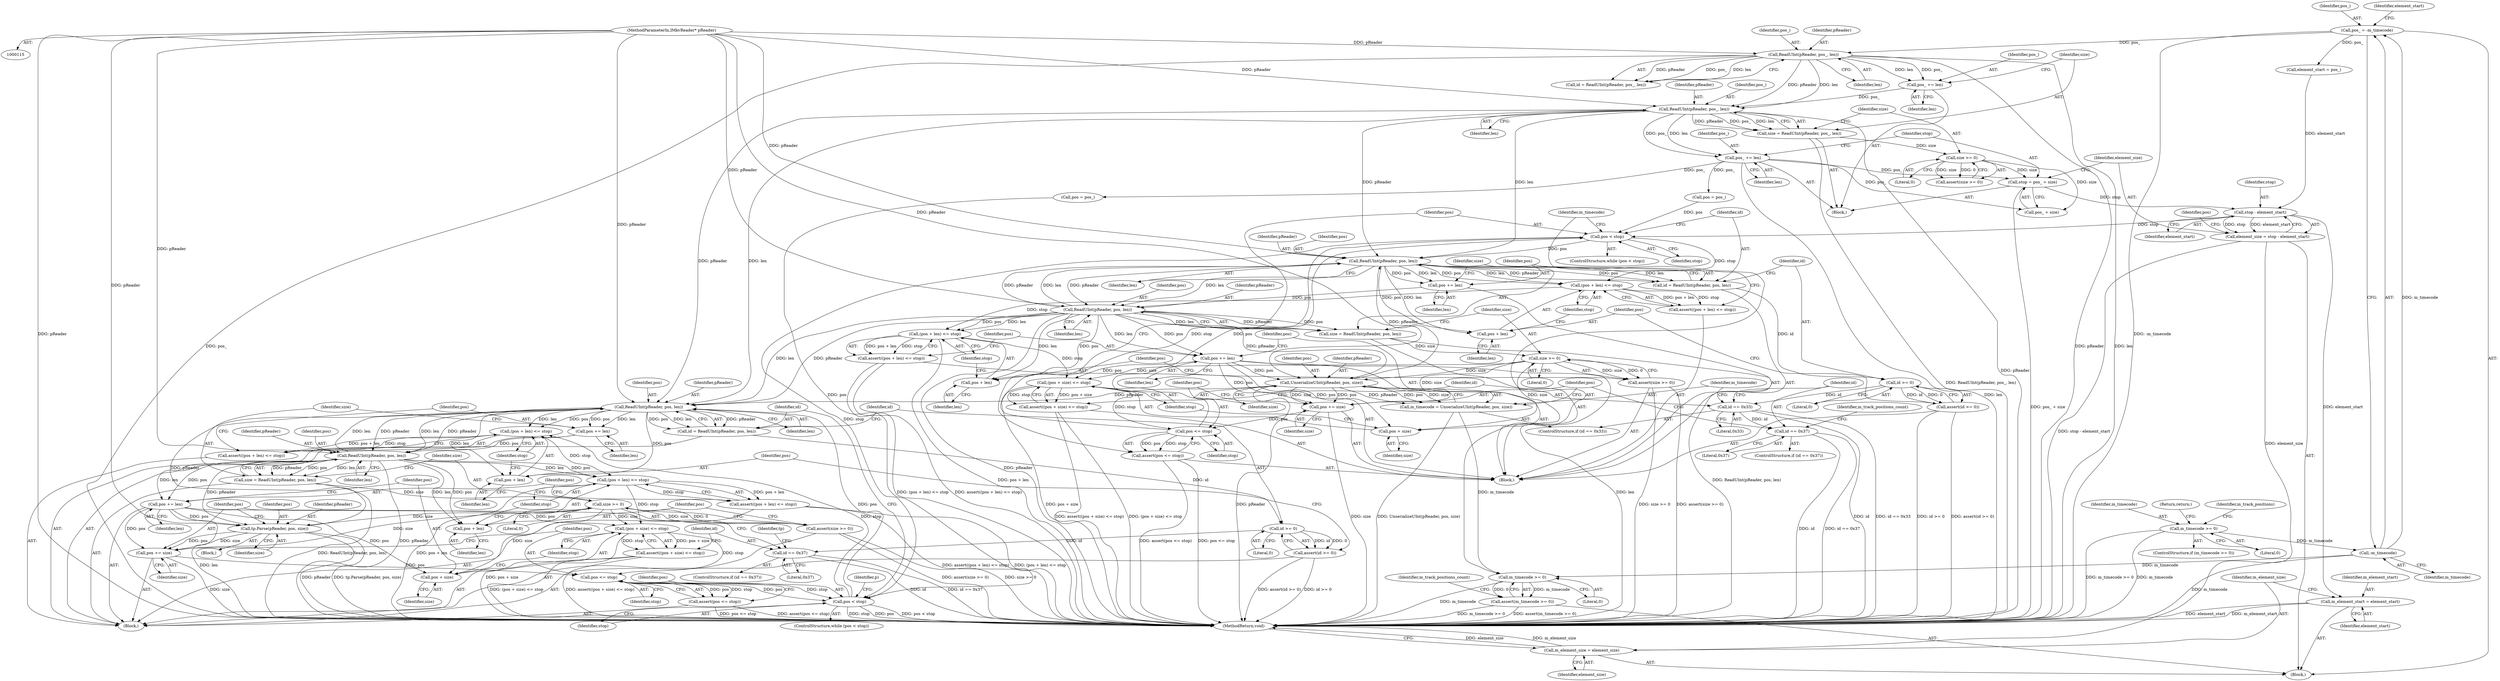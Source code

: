 digraph "1_Android_04839626ed859623901ebd3a5fd483982186b59d_157@integer" {
"1000176" [label="(Call,stop = pos_ + size)"];
"1000173" [label="(Call,pos_ += len)"];
"1000165" [label="(Call,ReadUInt(pReader, pos_, len))"];
"1000146" [label="(Call,ReadUInt(pReader, pos_, len))"];
"1000116" [label="(MethodParameterIn,IMkvReader* pReader)"];
"1000132" [label="(Call,pos_ = -m_timecode)"];
"1000134" [label="(Call,-m_timecode)"];
"1000119" [label="(Call,m_timecode >= 0)"];
"1000159" [label="(Call,pos_ += len)"];
"1000170" [label="(Call,size >= 0)"];
"1000163" [label="(Call,size = ReadUInt(pReader, pos_, len))"];
"1000184" [label="(Call,stop - element_start)"];
"1000182" [label="(Call,element_size = stop - element_start)"];
"1000370" [label="(Call,m_element_size = element_size)"];
"1000192" [label="(Call,pos < stop)"];
"1000200" [label="(Call,ReadUInt(pReader, pos, len))"];
"1000198" [label="(Call,id = ReadUInt(pReader, pos, len))"];
"1000205" [label="(Call,id >= 0)"];
"1000204" [label="(Call,assert(id >= 0))"];
"1000244" [label="(Call,id == 0x33)"];
"1000255" [label="(Call,id == 0x37)"];
"1000209" [label="(Call,(pos + len) <= stop)"];
"1000208" [label="(Call,assert((pos + len) <= stop))"];
"1000229" [label="(Call,(pos + len) <= stop)"];
"1000228" [label="(Call,assert((pos + len) <= stop))"];
"1000238" [label="(Call,(pos + size) <= stop)"];
"1000237" [label="(Call,assert((pos + size) <= stop))"];
"1000264" [label="(Call,pos <= stop)"];
"1000263" [label="(Call,assert(pos <= stop))"];
"1000210" [label="(Call,pos + len)"];
"1000214" [label="(Call,pos += len)"];
"1000220" [label="(Call,ReadUInt(pReader, pos, len))"];
"1000218" [label="(Call,size = ReadUInt(pReader, pos, len))"];
"1000225" [label="(Call,size >= 0)"];
"1000224" [label="(Call,assert(size >= 0))"];
"1000239" [label="(Call,pos + size)"];
"1000249" [label="(Call,UnserializeUInt(pReader, pos, size))"];
"1000247" [label="(Call,m_timecode = UnserializeUInt(pReader, pos, size))"];
"1000268" [label="(Call,m_timecode >= 0)"];
"1000267" [label="(Call,assert(m_timecode >= 0))"];
"1000260" [label="(Call,pos += size)"];
"1000295" [label="(Call,ReadUInt(pReader, pos, len))"];
"1000293" [label="(Call,id = ReadUInt(pReader, pos, len))"];
"1000300" [label="(Call,id >= 0)"];
"1000299" [label="(Call,assert(id >= 0))"];
"1000339" [label="(Call,id == 0x37)"];
"1000304" [label="(Call,(pos + len) <= stop)"];
"1000303" [label="(Call,assert((pos + len) <= stop))"];
"1000324" [label="(Call,(pos + len) <= stop)"];
"1000323" [label="(Call,assert((pos + len) <= stop))"];
"1000333" [label="(Call,(pos + size) <= stop)"];
"1000332" [label="(Call,assert((pos + size) <= stop))"];
"1000357" [label="(Call,pos <= stop)"];
"1000287" [label="(Call,pos < stop)"];
"1000356" [label="(Call,assert(pos <= stop))"];
"1000305" [label="(Call,pos + len)"];
"1000309" [label="(Call,pos += len)"];
"1000315" [label="(Call,ReadUInt(pReader, pos, len))"];
"1000313" [label="(Call,size = ReadUInt(pReader, pos, len))"];
"1000320" [label="(Call,size >= 0)"];
"1000319" [label="(Call,assert(size >= 0))"];
"1000334" [label="(Call,pos + size)"];
"1000349" [label="(Call,tp.Parse(pReader, pos, size))"];
"1000353" [label="(Call,pos += size)"];
"1000325" [label="(Call,pos + len)"];
"1000329" [label="(Call,pos += len)"];
"1000230" [label="(Call,pos + len)"];
"1000234" [label="(Call,pos += len)"];
"1000367" [label="(Call,m_element_start = element_start)"];
"1000345" [label="(Identifier,tp)"];
"1000195" [label="(Block,)"];
"1000204" [label="(Call,assert(id >= 0))"];
"1000340" [label="(Identifier,id)"];
"1000225" [label="(Call,size >= 0)"];
"1000364" [label="(Identifier,p)"];
"1000172" [label="(Literal,0)"];
"1000178" [label="(Call,pos_ + size)"];
"1000132" [label="(Call,pos_ = -m_timecode)"];
"1000234" [label="(Call,pos += len)"];
"1000270" [label="(Literal,0)"];
"1000268" [label="(Call,m_timecode >= 0)"];
"1000251" [label="(Identifier,pos)"];
"1000248" [label="(Identifier,m_timecode)"];
"1000314" [label="(Identifier,size)"];
"1000242" [label="(Identifier,stop)"];
"1000194" [label="(Identifier,stop)"];
"1000116" [label="(MethodParameterIn,IMkvReader* pReader)"];
"1000175" [label="(Identifier,len)"];
"1000122" [label="(Return,return;)"];
"1000176" [label="(Call,stop = pos_ + size)"];
"1000198" [label="(Call,id = ReadUInt(pReader, pos, len))"];
"1000137" [label="(Call,element_start = pos_)"];
"1000215" [label="(Identifier,pos)"];
"1000263" [label="(Call,assert(pos <= stop))"];
"1000260" [label="(Call,pos += size)"];
"1000334" [label="(Call,pos + size)"];
"1000212" [label="(Identifier,len)"];
"1000188" [label="(Call,pos = pos_)"];
"1000355" [label="(Identifier,size)"];
"1000311" [label="(Identifier,len)"];
"1000262" [label="(Identifier,size)"];
"1000321" [label="(Identifier,size)"];
"1000256" [label="(Identifier,id)"];
"1000226" [label="(Identifier,size)"];
"1000224" [label="(Call,assert(size >= 0))"];
"1000182" [label="(Call,element_size = stop - element_start)"];
"1000320" [label="(Call,size >= 0)"];
"1000246" [label="(Literal,0x33)"];
"1000368" [label="(Identifier,m_element_start)"];
"1000243" [label="(ControlStructure,if (id == 0x33))"];
"1000367" [label="(Call,m_element_start = element_start)"];
"1000316" [label="(Identifier,pReader)"];
"1000165" [label="(Call,ReadUInt(pReader, pos_, len))"];
"1000240" [label="(Identifier,pos)"];
"1000309" [label="(Call,pos += len)"];
"1000331" [label="(Identifier,len)"];
"1000207" [label="(Literal,0)"];
"1000222" [label="(Identifier,pos)"];
"1000247" [label="(Call,m_timecode = UnserializeUInt(pReader, pos, size))"];
"1000289" [label="(Identifier,stop)"];
"1000121" [label="(Literal,0)"];
"1000193" [label="(Identifier,pos)"];
"1000351" [label="(Identifier,pos)"];
"1000342" [label="(Block,)"];
"1000313" [label="(Call,size = ReadUInt(pReader, pos, len))"];
"1000216" [label="(Identifier,len)"];
"1000147" [label="(Identifier,pReader)"];
"1000148" [label="(Identifier,pos_)"];
"1000372" [label="(Identifier,element_size)"];
"1000239" [label="(Call,pos + size)"];
"1000319" [label="(Call,assert(size >= 0))"];
"1000326" [label="(Identifier,pos)"];
"1000177" [label="(Identifier,stop)"];
"1000359" [label="(Identifier,stop)"];
"1000146" [label="(Call,ReadUInt(pReader, pos_, len))"];
"1000168" [label="(Identifier,len)"];
"1000357" [label="(Call,pos <= stop)"];
"1000220" [label="(Call,ReadUInt(pReader, pos, len))"];
"1000161" [label="(Identifier,len)"];
"1000356" [label="(Call,assert(pos <= stop))"];
"1000304" [label="(Call,(pos + len) <= stop)"];
"1000286" [label="(ControlStructure,while (pos < stop))"];
"1000133" [label="(Identifier,pos_)"];
"1000269" [label="(Identifier,m_timecode)"];
"1000227" [label="(Literal,0)"];
"1000273" [label="(Identifier,m_track_positions_count)"];
"1000149" [label="(Identifier,len)"];
"1000315" [label="(Call,ReadUInt(pReader, pos, len))"];
"1000370" [label="(Call,m_element_size = element_size)"];
"1000267" [label="(Call,assert(m_timecode >= 0))"];
"1000338" [label="(ControlStructure,if (id == 0x37))"];
"1000163" [label="(Call,size = ReadUInt(pReader, pos_, len))"];
"1000203" [label="(Identifier,len)"];
"1000250" [label="(Identifier,pReader)"];
"1000297" [label="(Identifier,pos)"];
"1000350" [label="(Identifier,pReader)"];
"1000328" [label="(Identifier,stop)"];
"1000125" [label="(Identifier,m_track_positions)"];
"1000191" [label="(ControlStructure,while (pos < stop))"];
"1000295" [label="(Call,ReadUInt(pReader, pos, len))"];
"1000327" [label="(Identifier,len)"];
"1000192" [label="(Call,pos < stop)"];
"1000332" [label="(Call,assert((pos + size) <= stop))"];
"1000333" [label="(Call,(pos + size) <= stop)"];
"1000206" [label="(Identifier,id)"];
"1000318" [label="(Identifier,len)"];
"1000228" [label="(Call,assert((pos + len) <= stop))"];
"1000236" [label="(Identifier,len)"];
"1000230" [label="(Call,pos + len)"];
"1000233" [label="(Identifier,stop)"];
"1000294" [label="(Identifier,id)"];
"1000305" [label="(Call,pos + len)"];
"1000232" [label="(Identifier,len)"];
"1000219" [label="(Identifier,size)"];
"1000335" [label="(Identifier,pos)"];
"1000218" [label="(Call,size = ReadUInt(pReader, pos, len))"];
"1000358" [label="(Identifier,pos)"];
"1000164" [label="(Identifier,size)"];
"1000221" [label="(Identifier,pReader)"];
"1000245" [label="(Identifier,id)"];
"1000324" [label="(Call,(pos + len) <= stop)"];
"1000171" [label="(Identifier,size)"];
"1000266" [label="(Identifier,stop)"];
"1000371" [label="(Identifier,m_element_size)"];
"1000235" [label="(Identifier,pos)"];
"1000325" [label="(Call,pos + len)"];
"1000308" [label="(Identifier,stop)"];
"1000238" [label="(Call,(pos + size) <= stop)"];
"1000135" [label="(Identifier,m_timecode)"];
"1000118" [label="(ControlStructure,if (m_timecode >= 0))"];
"1000200" [label="(Call,ReadUInt(pReader, pos, len))"];
"1000209" [label="(Call,(pos + len) <= stop)"];
"1000261" [label="(Identifier,pos)"];
"1000214" [label="(Call,pos += len)"];
"1000353" [label="(Call,pos += size)"];
"1000307" [label="(Identifier,len)"];
"1000369" [label="(Identifier,element_start)"];
"1000249" [label="(Call,UnserializeUInt(pReader, pos, size))"];
"1000144" [label="(Call,id = ReadUInt(pReader, pos_, len))"];
"1000119" [label="(Call,m_timecode >= 0)"];
"1000184" [label="(Call,stop - element_start)"];
"1000120" [label="(Identifier,m_timecode)"];
"1000264" [label="(Call,pos <= stop)"];
"1000117" [label="(Block,)"];
"1000244" [label="(Call,id == 0x33)"];
"1000229" [label="(Call,(pos + len) <= stop)"];
"1000166" [label="(Identifier,pReader)"];
"1000341" [label="(Literal,0x37)"];
"1000300" [label="(Call,id >= 0)"];
"1000170" [label="(Call,size >= 0)"];
"1000186" [label="(Identifier,element_start)"];
"1000293" [label="(Call,id = ReadUInt(pReader, pos, len))"];
"1000339" [label="(Call,id == 0x37)"];
"1000283" [label="(Call,pos = pos_)"];
"1000306" [label="(Identifier,pos)"];
"1000160" [label="(Identifier,pos_)"];
"1000138" [label="(Identifier,element_start)"];
"1000241" [label="(Identifier,size)"];
"1000301" [label="(Identifier,id)"];
"1000223" [label="(Identifier,len)"];
"1000208" [label="(Call,assert((pos + len) <= stop))"];
"1000322" [label="(Literal,0)"];
"1000349" [label="(Call,tp.Parse(pReader, pos, size))"];
"1000185" [label="(Identifier,stop)"];
"1000330" [label="(Identifier,pos)"];
"1000354" [label="(Identifier,pos)"];
"1000211" [label="(Identifier,pos)"];
"1000183" [label="(Identifier,element_size)"];
"1000329" [label="(Call,pos += len)"];
"1000296" [label="(Identifier,pReader)"];
"1000290" [label="(Block,)"];
"1000373" [label="(MethodReturn,void)"];
"1000255" [label="(Call,id == 0x37)"];
"1000317" [label="(Identifier,pos)"];
"1000231" [label="(Identifier,pos)"];
"1000352" [label="(Identifier,size)"];
"1000336" [label="(Identifier,size)"];
"1000201" [label="(Identifier,pReader)"];
"1000299" [label="(Call,assert(id >= 0))"];
"1000298" [label="(Identifier,len)"];
"1000265" [label="(Identifier,pos)"];
"1000310" [label="(Identifier,pos)"];
"1000303" [label="(Call,assert((pos + len) <= stop))"];
"1000202" [label="(Identifier,pos)"];
"1000169" [label="(Call,assert(size >= 0))"];
"1000259" [label="(Identifier,m_track_positions_count)"];
"1000199" [label="(Identifier,id)"];
"1000205" [label="(Call,id >= 0)"];
"1000323" [label="(Call,assert((pos + len) <= stop))"];
"1000174" [label="(Identifier,pos_)"];
"1000337" [label="(Identifier,stop)"];
"1000210" [label="(Call,pos + len)"];
"1000237" [label="(Call,assert((pos + size) <= stop))"];
"1000159" [label="(Call,pos_ += len)"];
"1000213" [label="(Identifier,stop)"];
"1000252" [label="(Identifier,size)"];
"1000141" [label="(Block,)"];
"1000302" [label="(Literal,0)"];
"1000254" [label="(ControlStructure,if (id == 0x37))"];
"1000257" [label="(Literal,0x37)"];
"1000189" [label="(Identifier,pos)"];
"1000173" [label="(Call,pos_ += len)"];
"1000287" [label="(Call,pos < stop)"];
"1000167" [label="(Identifier,pos_)"];
"1000288" [label="(Identifier,pos)"];
"1000134" [label="(Call,-m_timecode)"];
"1000176" -> "1000141"  [label="AST: "];
"1000176" -> "1000178"  [label="CFG: "];
"1000177" -> "1000176"  [label="AST: "];
"1000178" -> "1000176"  [label="AST: "];
"1000183" -> "1000176"  [label="CFG: "];
"1000176" -> "1000373"  [label="DDG: pos_ + size"];
"1000173" -> "1000176"  [label="DDG: pos_"];
"1000170" -> "1000176"  [label="DDG: size"];
"1000176" -> "1000184"  [label="DDG: stop"];
"1000173" -> "1000141"  [label="AST: "];
"1000173" -> "1000175"  [label="CFG: "];
"1000174" -> "1000173"  [label="AST: "];
"1000175" -> "1000173"  [label="AST: "];
"1000177" -> "1000173"  [label="CFG: "];
"1000173" -> "1000373"  [label="DDG: len"];
"1000165" -> "1000173"  [label="DDG: len"];
"1000165" -> "1000173"  [label="DDG: pos_"];
"1000173" -> "1000178"  [label="DDG: pos_"];
"1000173" -> "1000188"  [label="DDG: pos_"];
"1000173" -> "1000283"  [label="DDG: pos_"];
"1000165" -> "1000163"  [label="AST: "];
"1000165" -> "1000168"  [label="CFG: "];
"1000166" -> "1000165"  [label="AST: "];
"1000167" -> "1000165"  [label="AST: "];
"1000168" -> "1000165"  [label="AST: "];
"1000163" -> "1000165"  [label="CFG: "];
"1000165" -> "1000373"  [label="DDG: pReader"];
"1000165" -> "1000163"  [label="DDG: pReader"];
"1000165" -> "1000163"  [label="DDG: pos_"];
"1000165" -> "1000163"  [label="DDG: len"];
"1000146" -> "1000165"  [label="DDG: pReader"];
"1000146" -> "1000165"  [label="DDG: len"];
"1000116" -> "1000165"  [label="DDG: pReader"];
"1000159" -> "1000165"  [label="DDG: pos_"];
"1000165" -> "1000200"  [label="DDG: pReader"];
"1000165" -> "1000200"  [label="DDG: len"];
"1000165" -> "1000295"  [label="DDG: pReader"];
"1000165" -> "1000295"  [label="DDG: len"];
"1000146" -> "1000144"  [label="AST: "];
"1000146" -> "1000149"  [label="CFG: "];
"1000147" -> "1000146"  [label="AST: "];
"1000148" -> "1000146"  [label="AST: "];
"1000149" -> "1000146"  [label="AST: "];
"1000144" -> "1000146"  [label="CFG: "];
"1000146" -> "1000373"  [label="DDG: len"];
"1000146" -> "1000373"  [label="DDG: pos_"];
"1000146" -> "1000373"  [label="DDG: pReader"];
"1000146" -> "1000144"  [label="DDG: pReader"];
"1000146" -> "1000144"  [label="DDG: pos_"];
"1000146" -> "1000144"  [label="DDG: len"];
"1000116" -> "1000146"  [label="DDG: pReader"];
"1000132" -> "1000146"  [label="DDG: pos_"];
"1000146" -> "1000159"  [label="DDG: len"];
"1000146" -> "1000159"  [label="DDG: pos_"];
"1000116" -> "1000115"  [label="AST: "];
"1000116" -> "1000373"  [label="DDG: pReader"];
"1000116" -> "1000200"  [label="DDG: pReader"];
"1000116" -> "1000220"  [label="DDG: pReader"];
"1000116" -> "1000249"  [label="DDG: pReader"];
"1000116" -> "1000295"  [label="DDG: pReader"];
"1000116" -> "1000315"  [label="DDG: pReader"];
"1000116" -> "1000349"  [label="DDG: pReader"];
"1000132" -> "1000117"  [label="AST: "];
"1000132" -> "1000134"  [label="CFG: "];
"1000133" -> "1000132"  [label="AST: "];
"1000134" -> "1000132"  [label="AST: "];
"1000138" -> "1000132"  [label="CFG: "];
"1000132" -> "1000373"  [label="DDG: -m_timecode"];
"1000134" -> "1000132"  [label="DDG: m_timecode"];
"1000132" -> "1000137"  [label="DDG: pos_"];
"1000134" -> "1000135"  [label="CFG: "];
"1000135" -> "1000134"  [label="AST: "];
"1000134" -> "1000373"  [label="DDG: m_timecode"];
"1000119" -> "1000134"  [label="DDG: m_timecode"];
"1000134" -> "1000268"  [label="DDG: m_timecode"];
"1000119" -> "1000118"  [label="AST: "];
"1000119" -> "1000121"  [label="CFG: "];
"1000120" -> "1000119"  [label="AST: "];
"1000121" -> "1000119"  [label="AST: "];
"1000122" -> "1000119"  [label="CFG: "];
"1000125" -> "1000119"  [label="CFG: "];
"1000119" -> "1000373"  [label="DDG: m_timecode"];
"1000119" -> "1000373"  [label="DDG: m_timecode >= 0"];
"1000159" -> "1000141"  [label="AST: "];
"1000159" -> "1000161"  [label="CFG: "];
"1000160" -> "1000159"  [label="AST: "];
"1000161" -> "1000159"  [label="AST: "];
"1000164" -> "1000159"  [label="CFG: "];
"1000170" -> "1000169"  [label="AST: "];
"1000170" -> "1000172"  [label="CFG: "];
"1000171" -> "1000170"  [label="AST: "];
"1000172" -> "1000170"  [label="AST: "];
"1000169" -> "1000170"  [label="CFG: "];
"1000170" -> "1000169"  [label="DDG: size"];
"1000170" -> "1000169"  [label="DDG: 0"];
"1000163" -> "1000170"  [label="DDG: size"];
"1000170" -> "1000178"  [label="DDG: size"];
"1000163" -> "1000141"  [label="AST: "];
"1000164" -> "1000163"  [label="AST: "];
"1000171" -> "1000163"  [label="CFG: "];
"1000163" -> "1000373"  [label="DDG: ReadUInt(pReader, pos_, len)"];
"1000184" -> "1000182"  [label="AST: "];
"1000184" -> "1000186"  [label="CFG: "];
"1000185" -> "1000184"  [label="AST: "];
"1000186" -> "1000184"  [label="AST: "];
"1000182" -> "1000184"  [label="CFG: "];
"1000184" -> "1000182"  [label="DDG: stop"];
"1000184" -> "1000182"  [label="DDG: element_start"];
"1000137" -> "1000184"  [label="DDG: element_start"];
"1000184" -> "1000192"  [label="DDG: stop"];
"1000184" -> "1000367"  [label="DDG: element_start"];
"1000182" -> "1000117"  [label="AST: "];
"1000183" -> "1000182"  [label="AST: "];
"1000189" -> "1000182"  [label="CFG: "];
"1000182" -> "1000373"  [label="DDG: stop - element_start"];
"1000182" -> "1000370"  [label="DDG: element_size"];
"1000370" -> "1000117"  [label="AST: "];
"1000370" -> "1000372"  [label="CFG: "];
"1000371" -> "1000370"  [label="AST: "];
"1000372" -> "1000370"  [label="AST: "];
"1000373" -> "1000370"  [label="CFG: "];
"1000370" -> "1000373"  [label="DDG: element_size"];
"1000370" -> "1000373"  [label="DDG: m_element_size"];
"1000192" -> "1000191"  [label="AST: "];
"1000192" -> "1000194"  [label="CFG: "];
"1000193" -> "1000192"  [label="AST: "];
"1000194" -> "1000192"  [label="AST: "];
"1000199" -> "1000192"  [label="CFG: "];
"1000269" -> "1000192"  [label="CFG: "];
"1000188" -> "1000192"  [label="DDG: pos"];
"1000264" -> "1000192"  [label="DDG: pos"];
"1000264" -> "1000192"  [label="DDG: stop"];
"1000192" -> "1000200"  [label="DDG: pos"];
"1000192" -> "1000209"  [label="DDG: stop"];
"1000192" -> "1000287"  [label="DDG: stop"];
"1000200" -> "1000198"  [label="AST: "];
"1000200" -> "1000203"  [label="CFG: "];
"1000201" -> "1000200"  [label="AST: "];
"1000202" -> "1000200"  [label="AST: "];
"1000203" -> "1000200"  [label="AST: "];
"1000198" -> "1000200"  [label="CFG: "];
"1000200" -> "1000198"  [label="DDG: pReader"];
"1000200" -> "1000198"  [label="DDG: pos"];
"1000200" -> "1000198"  [label="DDG: len"];
"1000220" -> "1000200"  [label="DDG: pReader"];
"1000220" -> "1000200"  [label="DDG: len"];
"1000249" -> "1000200"  [label="DDG: pReader"];
"1000200" -> "1000209"  [label="DDG: pos"];
"1000200" -> "1000209"  [label="DDG: len"];
"1000200" -> "1000210"  [label="DDG: pos"];
"1000200" -> "1000210"  [label="DDG: len"];
"1000200" -> "1000214"  [label="DDG: len"];
"1000200" -> "1000214"  [label="DDG: pos"];
"1000200" -> "1000220"  [label="DDG: pReader"];
"1000200" -> "1000220"  [label="DDG: len"];
"1000198" -> "1000195"  [label="AST: "];
"1000199" -> "1000198"  [label="AST: "];
"1000206" -> "1000198"  [label="CFG: "];
"1000198" -> "1000205"  [label="DDG: id"];
"1000205" -> "1000204"  [label="AST: "];
"1000205" -> "1000207"  [label="CFG: "];
"1000206" -> "1000205"  [label="AST: "];
"1000207" -> "1000205"  [label="AST: "];
"1000204" -> "1000205"  [label="CFG: "];
"1000205" -> "1000204"  [label="DDG: id"];
"1000205" -> "1000204"  [label="DDG: 0"];
"1000205" -> "1000244"  [label="DDG: id"];
"1000204" -> "1000195"  [label="AST: "];
"1000211" -> "1000204"  [label="CFG: "];
"1000204" -> "1000373"  [label="DDG: id >= 0"];
"1000204" -> "1000373"  [label="DDG: assert(id >= 0)"];
"1000244" -> "1000243"  [label="AST: "];
"1000244" -> "1000246"  [label="CFG: "];
"1000245" -> "1000244"  [label="AST: "];
"1000246" -> "1000244"  [label="AST: "];
"1000248" -> "1000244"  [label="CFG: "];
"1000256" -> "1000244"  [label="CFG: "];
"1000244" -> "1000373"  [label="DDG: id == 0x33"];
"1000244" -> "1000373"  [label="DDG: id"];
"1000244" -> "1000255"  [label="DDG: id"];
"1000255" -> "1000254"  [label="AST: "];
"1000255" -> "1000257"  [label="CFG: "];
"1000256" -> "1000255"  [label="AST: "];
"1000257" -> "1000255"  [label="AST: "];
"1000259" -> "1000255"  [label="CFG: "];
"1000261" -> "1000255"  [label="CFG: "];
"1000255" -> "1000373"  [label="DDG: id == 0x37"];
"1000255" -> "1000373"  [label="DDG: id"];
"1000209" -> "1000208"  [label="AST: "];
"1000209" -> "1000213"  [label="CFG: "];
"1000210" -> "1000209"  [label="AST: "];
"1000213" -> "1000209"  [label="AST: "];
"1000208" -> "1000209"  [label="CFG: "];
"1000209" -> "1000208"  [label="DDG: pos + len"];
"1000209" -> "1000208"  [label="DDG: stop"];
"1000209" -> "1000229"  [label="DDG: stop"];
"1000208" -> "1000195"  [label="AST: "];
"1000215" -> "1000208"  [label="CFG: "];
"1000229" -> "1000228"  [label="AST: "];
"1000229" -> "1000233"  [label="CFG: "];
"1000230" -> "1000229"  [label="AST: "];
"1000233" -> "1000229"  [label="AST: "];
"1000228" -> "1000229"  [label="CFG: "];
"1000229" -> "1000373"  [label="DDG: pos + len"];
"1000229" -> "1000228"  [label="DDG: pos + len"];
"1000229" -> "1000228"  [label="DDG: stop"];
"1000220" -> "1000229"  [label="DDG: pos"];
"1000220" -> "1000229"  [label="DDG: len"];
"1000229" -> "1000238"  [label="DDG: stop"];
"1000228" -> "1000195"  [label="AST: "];
"1000235" -> "1000228"  [label="CFG: "];
"1000228" -> "1000373"  [label="DDG: assert((pos + len) <= stop)"];
"1000228" -> "1000373"  [label="DDG: (pos + len) <= stop"];
"1000238" -> "1000237"  [label="AST: "];
"1000238" -> "1000242"  [label="CFG: "];
"1000239" -> "1000238"  [label="AST: "];
"1000242" -> "1000238"  [label="AST: "];
"1000237" -> "1000238"  [label="CFG: "];
"1000238" -> "1000373"  [label="DDG: pos + size"];
"1000238" -> "1000237"  [label="DDG: pos + size"];
"1000238" -> "1000237"  [label="DDG: stop"];
"1000234" -> "1000238"  [label="DDG: pos"];
"1000225" -> "1000238"  [label="DDG: size"];
"1000238" -> "1000264"  [label="DDG: stop"];
"1000237" -> "1000195"  [label="AST: "];
"1000245" -> "1000237"  [label="CFG: "];
"1000237" -> "1000373"  [label="DDG: assert((pos + size) <= stop)"];
"1000237" -> "1000373"  [label="DDG: (pos + size) <= stop"];
"1000264" -> "1000263"  [label="AST: "];
"1000264" -> "1000266"  [label="CFG: "];
"1000265" -> "1000264"  [label="AST: "];
"1000266" -> "1000264"  [label="AST: "];
"1000263" -> "1000264"  [label="CFG: "];
"1000264" -> "1000263"  [label="DDG: pos"];
"1000264" -> "1000263"  [label="DDG: stop"];
"1000260" -> "1000264"  [label="DDG: pos"];
"1000263" -> "1000195"  [label="AST: "];
"1000193" -> "1000263"  [label="CFG: "];
"1000263" -> "1000373"  [label="DDG: assert(pos <= stop)"];
"1000263" -> "1000373"  [label="DDG: pos <= stop"];
"1000210" -> "1000212"  [label="CFG: "];
"1000211" -> "1000210"  [label="AST: "];
"1000212" -> "1000210"  [label="AST: "];
"1000213" -> "1000210"  [label="CFG: "];
"1000214" -> "1000195"  [label="AST: "];
"1000214" -> "1000216"  [label="CFG: "];
"1000215" -> "1000214"  [label="AST: "];
"1000216" -> "1000214"  [label="AST: "];
"1000219" -> "1000214"  [label="CFG: "];
"1000214" -> "1000220"  [label="DDG: pos"];
"1000220" -> "1000218"  [label="AST: "];
"1000220" -> "1000223"  [label="CFG: "];
"1000221" -> "1000220"  [label="AST: "];
"1000222" -> "1000220"  [label="AST: "];
"1000223" -> "1000220"  [label="AST: "];
"1000218" -> "1000220"  [label="CFG: "];
"1000220" -> "1000373"  [label="DDG: pReader"];
"1000220" -> "1000218"  [label="DDG: pReader"];
"1000220" -> "1000218"  [label="DDG: pos"];
"1000220" -> "1000218"  [label="DDG: len"];
"1000220" -> "1000230"  [label="DDG: pos"];
"1000220" -> "1000230"  [label="DDG: len"];
"1000220" -> "1000234"  [label="DDG: len"];
"1000220" -> "1000234"  [label="DDG: pos"];
"1000220" -> "1000249"  [label="DDG: pReader"];
"1000220" -> "1000295"  [label="DDG: pReader"];
"1000220" -> "1000295"  [label="DDG: len"];
"1000218" -> "1000195"  [label="AST: "];
"1000219" -> "1000218"  [label="AST: "];
"1000226" -> "1000218"  [label="CFG: "];
"1000218" -> "1000373"  [label="DDG: ReadUInt(pReader, pos, len)"];
"1000218" -> "1000225"  [label="DDG: size"];
"1000225" -> "1000224"  [label="AST: "];
"1000225" -> "1000227"  [label="CFG: "];
"1000226" -> "1000225"  [label="AST: "];
"1000227" -> "1000225"  [label="AST: "];
"1000224" -> "1000225"  [label="CFG: "];
"1000225" -> "1000224"  [label="DDG: size"];
"1000225" -> "1000224"  [label="DDG: 0"];
"1000225" -> "1000239"  [label="DDG: size"];
"1000225" -> "1000249"  [label="DDG: size"];
"1000225" -> "1000260"  [label="DDG: size"];
"1000224" -> "1000195"  [label="AST: "];
"1000231" -> "1000224"  [label="CFG: "];
"1000224" -> "1000373"  [label="DDG: size >= 0"];
"1000224" -> "1000373"  [label="DDG: assert(size >= 0)"];
"1000239" -> "1000241"  [label="CFG: "];
"1000240" -> "1000239"  [label="AST: "];
"1000241" -> "1000239"  [label="AST: "];
"1000242" -> "1000239"  [label="CFG: "];
"1000234" -> "1000239"  [label="DDG: pos"];
"1000249" -> "1000247"  [label="AST: "];
"1000249" -> "1000252"  [label="CFG: "];
"1000250" -> "1000249"  [label="AST: "];
"1000251" -> "1000249"  [label="AST: "];
"1000252" -> "1000249"  [label="AST: "];
"1000247" -> "1000249"  [label="CFG: "];
"1000249" -> "1000373"  [label="DDG: pReader"];
"1000249" -> "1000247"  [label="DDG: pReader"];
"1000249" -> "1000247"  [label="DDG: pos"];
"1000249" -> "1000247"  [label="DDG: size"];
"1000234" -> "1000249"  [label="DDG: pos"];
"1000249" -> "1000260"  [label="DDG: size"];
"1000249" -> "1000260"  [label="DDG: pos"];
"1000249" -> "1000295"  [label="DDG: pReader"];
"1000247" -> "1000243"  [label="AST: "];
"1000248" -> "1000247"  [label="AST: "];
"1000261" -> "1000247"  [label="CFG: "];
"1000247" -> "1000373"  [label="DDG: UnserializeUInt(pReader, pos, size)"];
"1000247" -> "1000268"  [label="DDG: m_timecode"];
"1000268" -> "1000267"  [label="AST: "];
"1000268" -> "1000270"  [label="CFG: "];
"1000269" -> "1000268"  [label="AST: "];
"1000270" -> "1000268"  [label="AST: "];
"1000267" -> "1000268"  [label="CFG: "];
"1000268" -> "1000373"  [label="DDG: m_timecode"];
"1000268" -> "1000267"  [label="DDG: m_timecode"];
"1000268" -> "1000267"  [label="DDG: 0"];
"1000267" -> "1000117"  [label="AST: "];
"1000273" -> "1000267"  [label="CFG: "];
"1000267" -> "1000373"  [label="DDG: assert(m_timecode >= 0)"];
"1000267" -> "1000373"  [label="DDG: m_timecode >= 0"];
"1000260" -> "1000195"  [label="AST: "];
"1000260" -> "1000262"  [label="CFG: "];
"1000261" -> "1000260"  [label="AST: "];
"1000262" -> "1000260"  [label="AST: "];
"1000265" -> "1000260"  [label="CFG: "];
"1000260" -> "1000373"  [label="DDG: size"];
"1000234" -> "1000260"  [label="DDG: pos"];
"1000295" -> "1000293"  [label="AST: "];
"1000295" -> "1000298"  [label="CFG: "];
"1000296" -> "1000295"  [label="AST: "];
"1000297" -> "1000295"  [label="AST: "];
"1000298" -> "1000295"  [label="AST: "];
"1000293" -> "1000295"  [label="CFG: "];
"1000295" -> "1000293"  [label="DDG: pReader"];
"1000295" -> "1000293"  [label="DDG: pos"];
"1000295" -> "1000293"  [label="DDG: len"];
"1000315" -> "1000295"  [label="DDG: pReader"];
"1000315" -> "1000295"  [label="DDG: len"];
"1000349" -> "1000295"  [label="DDG: pReader"];
"1000287" -> "1000295"  [label="DDG: pos"];
"1000295" -> "1000304"  [label="DDG: pos"];
"1000295" -> "1000304"  [label="DDG: len"];
"1000295" -> "1000305"  [label="DDG: pos"];
"1000295" -> "1000305"  [label="DDG: len"];
"1000295" -> "1000309"  [label="DDG: len"];
"1000295" -> "1000309"  [label="DDG: pos"];
"1000295" -> "1000315"  [label="DDG: pReader"];
"1000295" -> "1000315"  [label="DDG: len"];
"1000293" -> "1000290"  [label="AST: "];
"1000294" -> "1000293"  [label="AST: "];
"1000301" -> "1000293"  [label="CFG: "];
"1000293" -> "1000300"  [label="DDG: id"];
"1000300" -> "1000299"  [label="AST: "];
"1000300" -> "1000302"  [label="CFG: "];
"1000301" -> "1000300"  [label="AST: "];
"1000302" -> "1000300"  [label="AST: "];
"1000299" -> "1000300"  [label="CFG: "];
"1000300" -> "1000299"  [label="DDG: id"];
"1000300" -> "1000299"  [label="DDG: 0"];
"1000300" -> "1000339"  [label="DDG: id"];
"1000299" -> "1000290"  [label="AST: "];
"1000306" -> "1000299"  [label="CFG: "];
"1000299" -> "1000373"  [label="DDG: assert(id >= 0)"];
"1000299" -> "1000373"  [label="DDG: id >= 0"];
"1000339" -> "1000338"  [label="AST: "];
"1000339" -> "1000341"  [label="CFG: "];
"1000340" -> "1000339"  [label="AST: "];
"1000341" -> "1000339"  [label="AST: "];
"1000345" -> "1000339"  [label="CFG: "];
"1000354" -> "1000339"  [label="CFG: "];
"1000339" -> "1000373"  [label="DDG: id == 0x37"];
"1000339" -> "1000373"  [label="DDG: id"];
"1000304" -> "1000303"  [label="AST: "];
"1000304" -> "1000308"  [label="CFG: "];
"1000305" -> "1000304"  [label="AST: "];
"1000308" -> "1000304"  [label="AST: "];
"1000303" -> "1000304"  [label="CFG: "];
"1000304" -> "1000303"  [label="DDG: pos + len"];
"1000304" -> "1000303"  [label="DDG: stop"];
"1000287" -> "1000304"  [label="DDG: stop"];
"1000304" -> "1000324"  [label="DDG: stop"];
"1000303" -> "1000290"  [label="AST: "];
"1000310" -> "1000303"  [label="CFG: "];
"1000324" -> "1000323"  [label="AST: "];
"1000324" -> "1000328"  [label="CFG: "];
"1000325" -> "1000324"  [label="AST: "];
"1000328" -> "1000324"  [label="AST: "];
"1000323" -> "1000324"  [label="CFG: "];
"1000324" -> "1000373"  [label="DDG: pos + len"];
"1000324" -> "1000323"  [label="DDG: pos + len"];
"1000324" -> "1000323"  [label="DDG: stop"];
"1000315" -> "1000324"  [label="DDG: pos"];
"1000315" -> "1000324"  [label="DDG: len"];
"1000324" -> "1000333"  [label="DDG: stop"];
"1000323" -> "1000290"  [label="AST: "];
"1000330" -> "1000323"  [label="CFG: "];
"1000323" -> "1000373"  [label="DDG: (pos + len) <= stop"];
"1000323" -> "1000373"  [label="DDG: assert((pos + len) <= stop)"];
"1000333" -> "1000332"  [label="AST: "];
"1000333" -> "1000337"  [label="CFG: "];
"1000334" -> "1000333"  [label="AST: "];
"1000337" -> "1000333"  [label="AST: "];
"1000332" -> "1000333"  [label="CFG: "];
"1000333" -> "1000373"  [label="DDG: pos + size"];
"1000333" -> "1000332"  [label="DDG: pos + size"];
"1000333" -> "1000332"  [label="DDG: stop"];
"1000329" -> "1000333"  [label="DDG: pos"];
"1000320" -> "1000333"  [label="DDG: size"];
"1000333" -> "1000357"  [label="DDG: stop"];
"1000332" -> "1000290"  [label="AST: "];
"1000340" -> "1000332"  [label="CFG: "];
"1000332" -> "1000373"  [label="DDG: (pos + size) <= stop"];
"1000332" -> "1000373"  [label="DDG: assert((pos + size) <= stop)"];
"1000357" -> "1000356"  [label="AST: "];
"1000357" -> "1000359"  [label="CFG: "];
"1000358" -> "1000357"  [label="AST: "];
"1000359" -> "1000357"  [label="AST: "];
"1000356" -> "1000357"  [label="CFG: "];
"1000357" -> "1000287"  [label="DDG: pos"];
"1000357" -> "1000287"  [label="DDG: stop"];
"1000357" -> "1000356"  [label="DDG: pos"];
"1000357" -> "1000356"  [label="DDG: stop"];
"1000353" -> "1000357"  [label="DDG: pos"];
"1000287" -> "1000286"  [label="AST: "];
"1000287" -> "1000289"  [label="CFG: "];
"1000288" -> "1000287"  [label="AST: "];
"1000289" -> "1000287"  [label="AST: "];
"1000294" -> "1000287"  [label="CFG: "];
"1000364" -> "1000287"  [label="CFG: "];
"1000287" -> "1000373"  [label="DDG: pos < stop"];
"1000287" -> "1000373"  [label="DDG: stop"];
"1000287" -> "1000373"  [label="DDG: pos"];
"1000283" -> "1000287"  [label="DDG: pos"];
"1000356" -> "1000290"  [label="AST: "];
"1000288" -> "1000356"  [label="CFG: "];
"1000356" -> "1000373"  [label="DDG: assert(pos <= stop)"];
"1000356" -> "1000373"  [label="DDG: pos <= stop"];
"1000305" -> "1000307"  [label="CFG: "];
"1000306" -> "1000305"  [label="AST: "];
"1000307" -> "1000305"  [label="AST: "];
"1000308" -> "1000305"  [label="CFG: "];
"1000309" -> "1000290"  [label="AST: "];
"1000309" -> "1000311"  [label="CFG: "];
"1000310" -> "1000309"  [label="AST: "];
"1000311" -> "1000309"  [label="AST: "];
"1000314" -> "1000309"  [label="CFG: "];
"1000309" -> "1000315"  [label="DDG: pos"];
"1000315" -> "1000313"  [label="AST: "];
"1000315" -> "1000318"  [label="CFG: "];
"1000316" -> "1000315"  [label="AST: "];
"1000317" -> "1000315"  [label="AST: "];
"1000318" -> "1000315"  [label="AST: "];
"1000313" -> "1000315"  [label="CFG: "];
"1000315" -> "1000373"  [label="DDG: pReader"];
"1000315" -> "1000313"  [label="DDG: pReader"];
"1000315" -> "1000313"  [label="DDG: pos"];
"1000315" -> "1000313"  [label="DDG: len"];
"1000315" -> "1000325"  [label="DDG: pos"];
"1000315" -> "1000325"  [label="DDG: len"];
"1000315" -> "1000329"  [label="DDG: len"];
"1000315" -> "1000329"  [label="DDG: pos"];
"1000315" -> "1000349"  [label="DDG: pReader"];
"1000313" -> "1000290"  [label="AST: "];
"1000314" -> "1000313"  [label="AST: "];
"1000321" -> "1000313"  [label="CFG: "];
"1000313" -> "1000373"  [label="DDG: ReadUInt(pReader, pos, len)"];
"1000313" -> "1000320"  [label="DDG: size"];
"1000320" -> "1000319"  [label="AST: "];
"1000320" -> "1000322"  [label="CFG: "];
"1000321" -> "1000320"  [label="AST: "];
"1000322" -> "1000320"  [label="AST: "];
"1000319" -> "1000320"  [label="CFG: "];
"1000320" -> "1000319"  [label="DDG: size"];
"1000320" -> "1000319"  [label="DDG: 0"];
"1000320" -> "1000334"  [label="DDG: size"];
"1000320" -> "1000349"  [label="DDG: size"];
"1000320" -> "1000353"  [label="DDG: size"];
"1000319" -> "1000290"  [label="AST: "];
"1000326" -> "1000319"  [label="CFG: "];
"1000319" -> "1000373"  [label="DDG: assert(size >= 0)"];
"1000319" -> "1000373"  [label="DDG: size >= 0"];
"1000334" -> "1000336"  [label="CFG: "];
"1000335" -> "1000334"  [label="AST: "];
"1000336" -> "1000334"  [label="AST: "];
"1000337" -> "1000334"  [label="CFG: "];
"1000329" -> "1000334"  [label="DDG: pos"];
"1000349" -> "1000342"  [label="AST: "];
"1000349" -> "1000352"  [label="CFG: "];
"1000350" -> "1000349"  [label="AST: "];
"1000351" -> "1000349"  [label="AST: "];
"1000352" -> "1000349"  [label="AST: "];
"1000354" -> "1000349"  [label="CFG: "];
"1000349" -> "1000373"  [label="DDG: tp.Parse(pReader, pos, size)"];
"1000349" -> "1000373"  [label="DDG: pReader"];
"1000329" -> "1000349"  [label="DDG: pos"];
"1000349" -> "1000353"  [label="DDG: size"];
"1000349" -> "1000353"  [label="DDG: pos"];
"1000353" -> "1000290"  [label="AST: "];
"1000353" -> "1000355"  [label="CFG: "];
"1000354" -> "1000353"  [label="AST: "];
"1000355" -> "1000353"  [label="AST: "];
"1000358" -> "1000353"  [label="CFG: "];
"1000353" -> "1000373"  [label="DDG: size"];
"1000329" -> "1000353"  [label="DDG: pos"];
"1000325" -> "1000327"  [label="CFG: "];
"1000326" -> "1000325"  [label="AST: "];
"1000327" -> "1000325"  [label="AST: "];
"1000328" -> "1000325"  [label="CFG: "];
"1000329" -> "1000290"  [label="AST: "];
"1000329" -> "1000331"  [label="CFG: "];
"1000330" -> "1000329"  [label="AST: "];
"1000331" -> "1000329"  [label="AST: "];
"1000335" -> "1000329"  [label="CFG: "];
"1000329" -> "1000373"  [label="DDG: len"];
"1000230" -> "1000232"  [label="CFG: "];
"1000231" -> "1000230"  [label="AST: "];
"1000232" -> "1000230"  [label="AST: "];
"1000233" -> "1000230"  [label="CFG: "];
"1000234" -> "1000195"  [label="AST: "];
"1000234" -> "1000236"  [label="CFG: "];
"1000235" -> "1000234"  [label="AST: "];
"1000236" -> "1000234"  [label="AST: "];
"1000240" -> "1000234"  [label="CFG: "];
"1000234" -> "1000373"  [label="DDG: len"];
"1000367" -> "1000117"  [label="AST: "];
"1000367" -> "1000369"  [label="CFG: "];
"1000368" -> "1000367"  [label="AST: "];
"1000369" -> "1000367"  [label="AST: "];
"1000371" -> "1000367"  [label="CFG: "];
"1000367" -> "1000373"  [label="DDG: element_start"];
"1000367" -> "1000373"  [label="DDG: m_element_start"];
}
